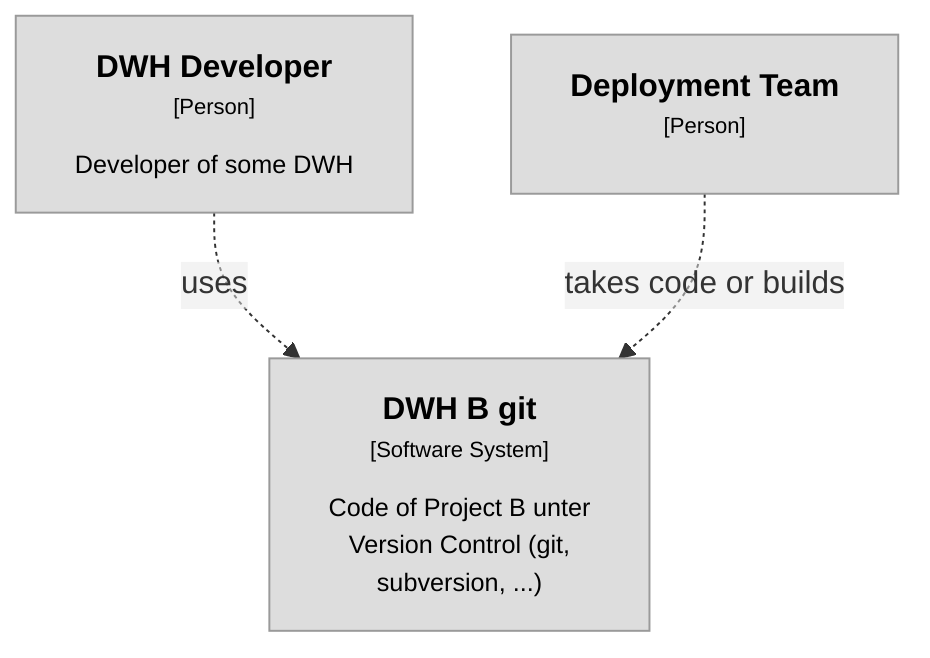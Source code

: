 graph TB
  linkStyle default fill:#ffffff
  6["<div style='font-weight: bold'>DWH Developer</div><div style='font-size: 70%; margin-top: 0px'>[Person]</div><div style='font-size: 80%; margin-top:10px'>Developer of some DWH</div>"]
  style 6 fill:#dddddd,stroke:#9a9a9a,color:#000000
  7["<div style='font-weight: bold'>Deployment Team</div><div style='font-size: 70%; margin-top: 0px'>[Person]</div><div style='font-size: 80%; margin-top:10px'></div>"]
  style 7 fill:#dddddd,stroke:#9a9a9a,color:#000000
  27["<div style='font-weight: bold'>DWH B git</div><div style='font-size: 70%; margin-top: 0px'>[Software System]</div><div style='font-size: 80%; margin-top:10px'>Code of Project B unter<br />Version Control (git,<br />subversion, ...)</div>"]
  style 27 fill:#dddddd,stroke:#9a9a9a,color:#000000
  6-. "<div>uses</div><div style='font-size: 70%'></div>" .->27
  7-. "<div>takes code or builds</div><div style='font-size: 70%'></div>" .->27